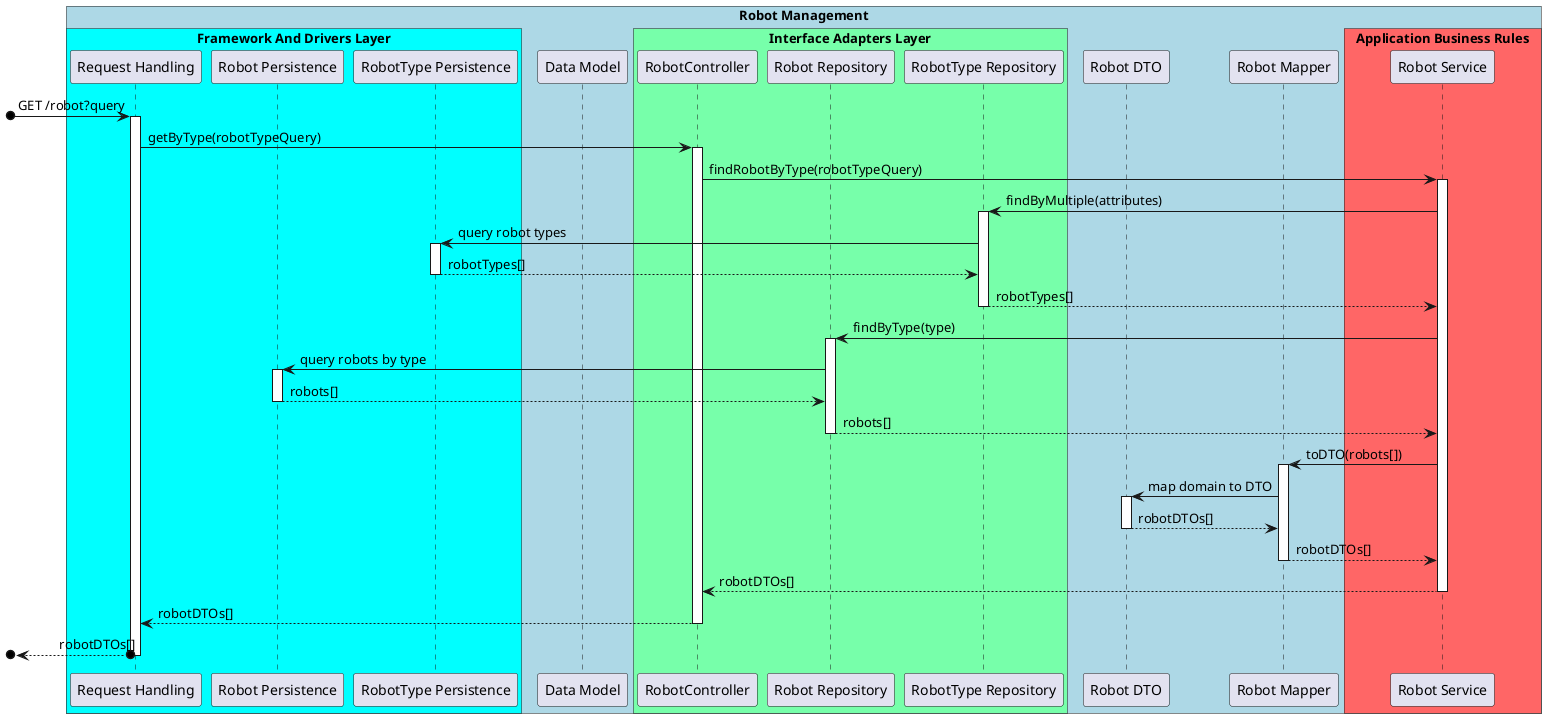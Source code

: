 @startuml SD Lv3

!pragma teoz true

box "Robot Management" #LightBlue

    box "Framework And Drivers Layer" #00ffff
        participant "Request Handling" as Routing
        participant "Robot Persistence" as RobotPersistence
        participant "RobotType Persistence" as RobotTypePersistence
    end box

    participant "Data Model" as Data
    box "Interface Adapters Layer" #77ffaa
        participant RobotController as Controller
        participant "Robot Repository" as RobotRepo
        participant "RobotType Repository" as RobotTypeRepo
    end box

    participant "Robot DTO" as RobotDTO
    participant "Robot Mapper" as RobotMapper
    box "Application Business Rules" #ff6666
        participant "Robot Service" as RobotService
    end box

end box

[o-> Routing : GET /robot?query
activate Routing

    Routing -> Controller : getByType(robotTypeQuery)
    activate Controller

        Controller -> RobotService : findRobotByType(robotTypeQuery)
        activate RobotService
        
            RobotService -> RobotTypeRepo : findByMultiple(attributes)
            activate RobotTypeRepo

                RobotTypeRepo -> RobotTypePersistence : query robot types
                activate RobotTypePersistence

                RobotTypePersistence --> RobotTypeRepo : robotTypes[]
                deactivate RobotTypePersistence

            RobotTypeRepo --> RobotService : robotTypes[]
            deactivate RobotTypeRepo

            RobotService -> RobotRepo : findByType(type)
            activate RobotRepo

                RobotRepo -> RobotPersistence : query robots by type
                activate RobotPersistence

                RobotPersistence --> RobotRepo : robots[]
                deactivate RobotPersistence

            RobotRepo --> RobotService : robots[]
            deactivate RobotRepo

            RobotService -> RobotMapper : toDTO(robots[])
            activate RobotMapper
            
                RobotMapper -> RobotDTO : map domain to DTO
                activate RobotDTO

                RobotDTO --> RobotMapper : robotDTOs[]
                deactivate RobotDTO

            RobotMapper --> RobotService : robotDTOs[]
            deactivate RobotMapper

        RobotService --> Controller : robotDTOs[]
        deactivate RobotService

    Controller --> Routing : robotDTOs[]
    deactivate Controller

[o<--o Routing : robotDTOs[]
deactivate Routing

@enduml
